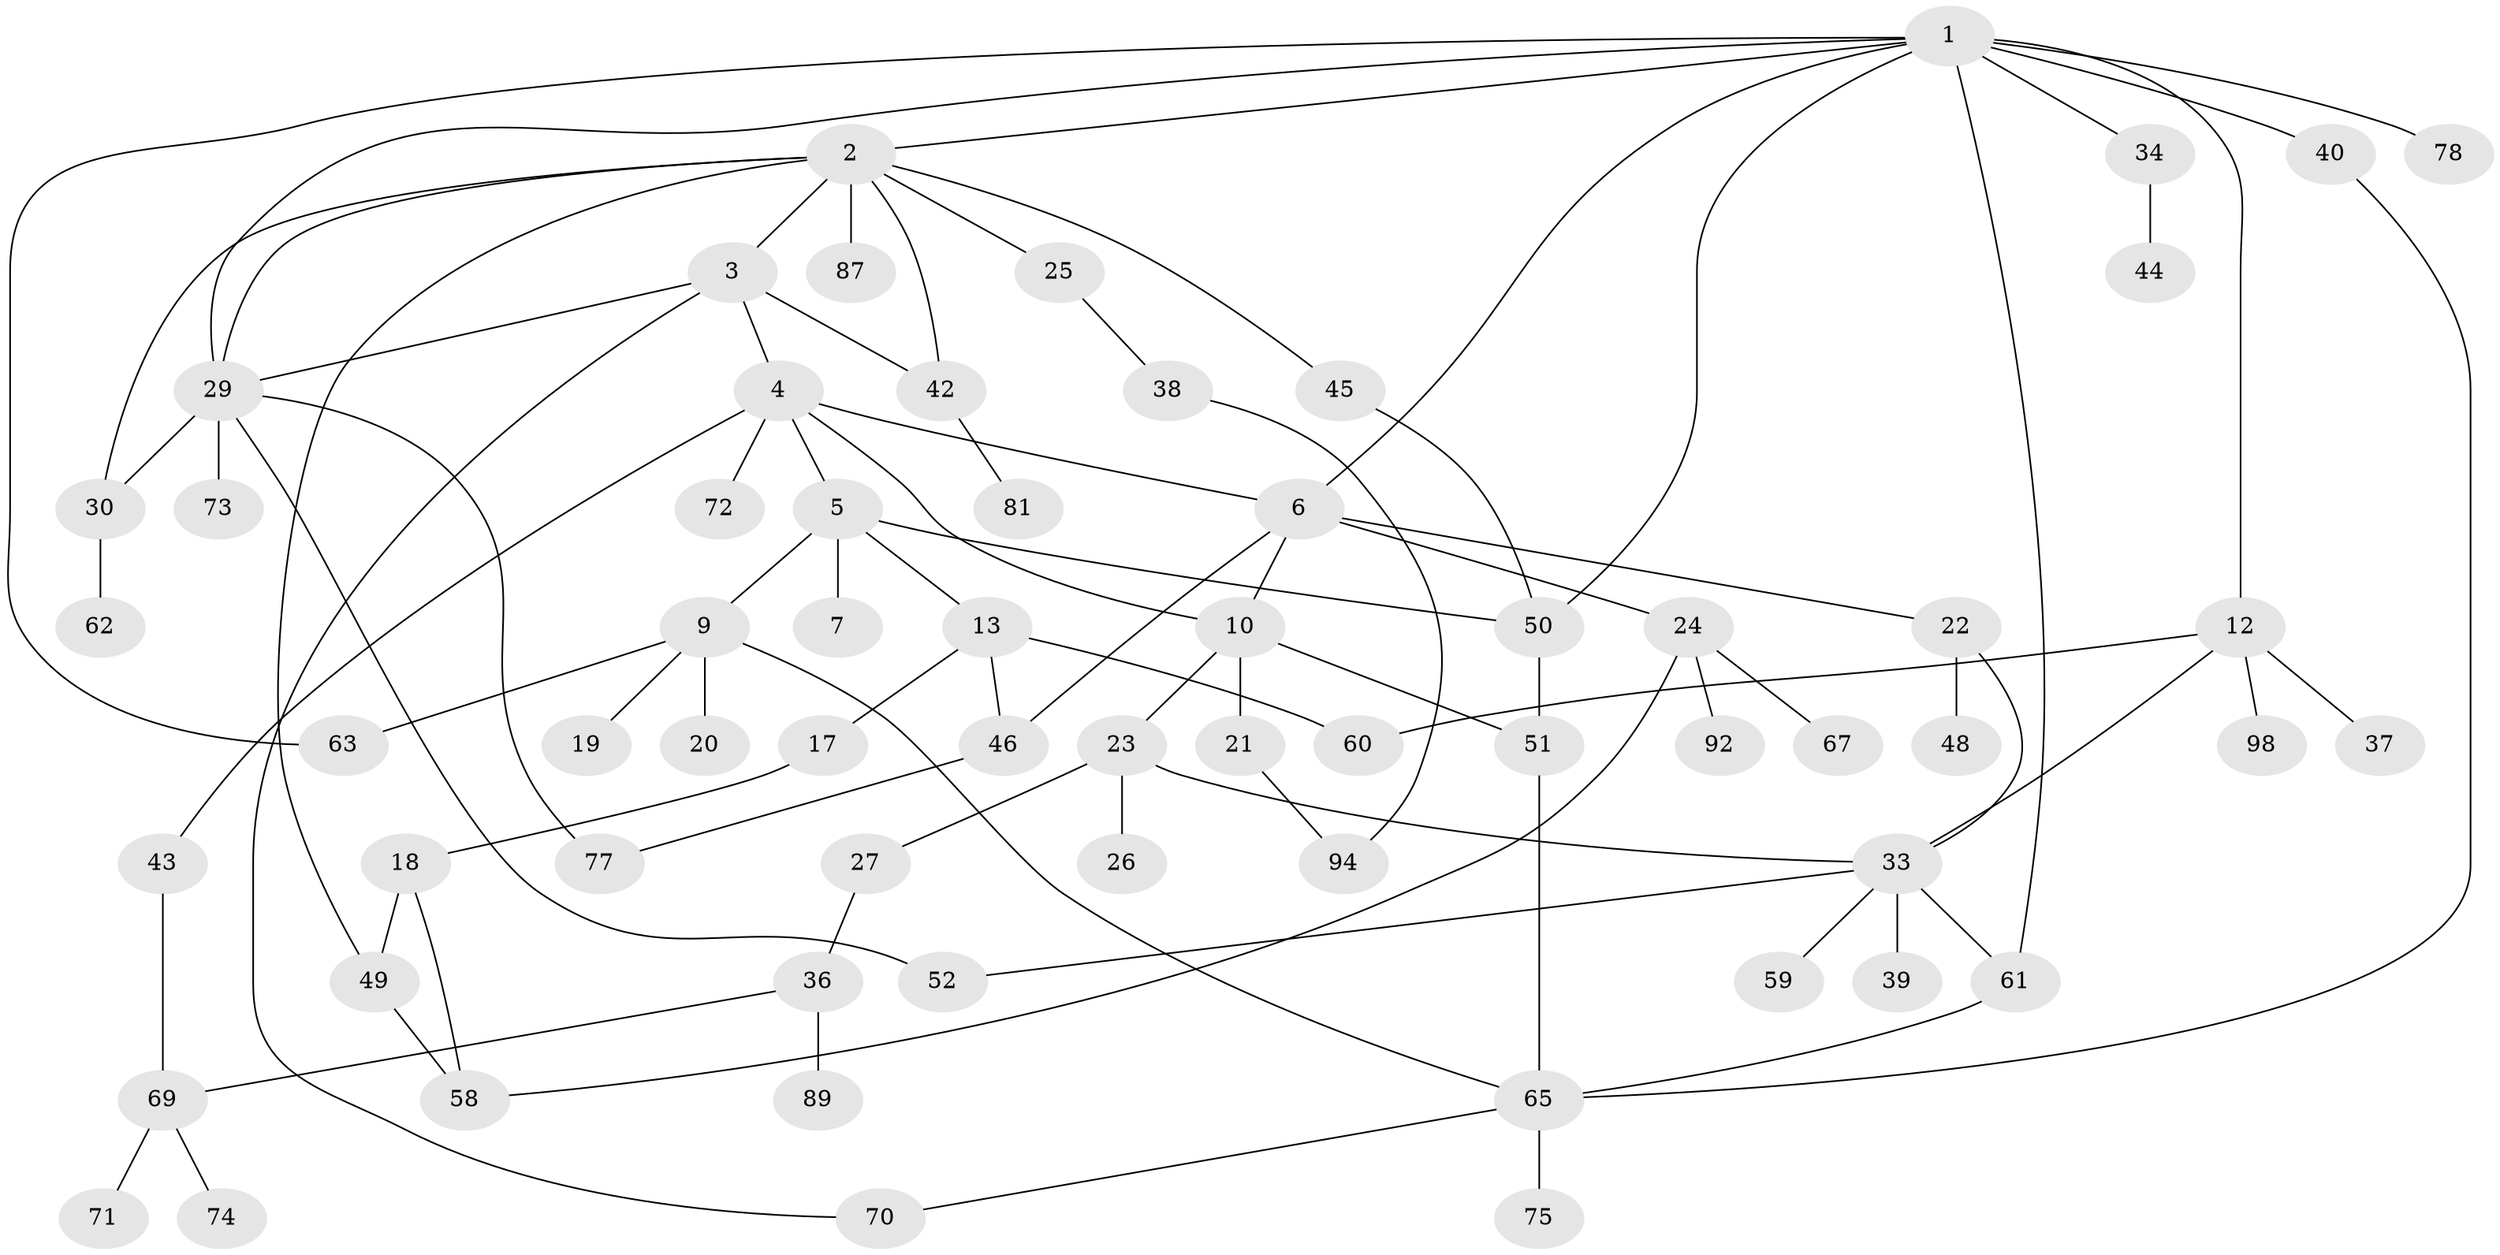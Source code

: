 // original degree distribution, {6: 0.04, 7: 0.01, 3: 0.16, 5: 0.06, 4: 0.13, 1: 0.31, 2: 0.29}
// Generated by graph-tools (version 1.1) at 2025/38/02/21/25 10:38:51]
// undirected, 64 vertices, 89 edges
graph export_dot {
graph [start="1"]
  node [color=gray90,style=filled];
  1 [super="+11"];
  2 [super="+8"];
  3 [super="+31"];
  4 [super="+85"];
  5;
  6 [super="+14"];
  7;
  9 [super="+15"];
  10 [super="+16"];
  12 [super="+28"];
  13 [super="+100"];
  17 [super="+47"];
  18 [super="+57"];
  19 [super="+32"];
  20;
  21 [super="+86"];
  22;
  23 [super="+68"];
  24 [super="+66"];
  25;
  26;
  27 [super="+95"];
  29 [super="+35"];
  30 [super="+41"];
  33 [super="+54"];
  34;
  36 [super="+96"];
  37;
  38 [super="+56"];
  39 [super="+93"];
  40 [super="+53"];
  42;
  43;
  44;
  45;
  46 [super="+79"];
  48;
  49 [super="+55"];
  50;
  51 [super="+80"];
  52 [super="+64"];
  58;
  59;
  60 [super="+82"];
  61 [super="+97"];
  62;
  63;
  65 [super="+83"];
  67;
  69 [super="+88"];
  70 [super="+84"];
  71;
  72;
  73 [super="+90"];
  74 [super="+76"];
  75;
  77;
  78;
  81 [super="+91"];
  87;
  89 [super="+99"];
  92;
  94;
  98;
  1 -- 2;
  1 -- 6;
  1 -- 12;
  1 -- 61;
  1 -- 78;
  1 -- 34;
  1 -- 50;
  1 -- 40;
  1 -- 29;
  1 -- 63;
  2 -- 3;
  2 -- 29;
  2 -- 30;
  2 -- 45;
  2 -- 49;
  2 -- 25;
  2 -- 42;
  2 -- 87;
  3 -- 4;
  3 -- 42;
  3 -- 29;
  3 -- 70;
  4 -- 5;
  4 -- 10;
  4 -- 43;
  4 -- 72;
  4 -- 6;
  5 -- 7;
  5 -- 9;
  5 -- 13;
  5 -- 50;
  6 -- 24;
  6 -- 46;
  6 -- 22;
  6 -- 10;
  9 -- 19;
  9 -- 65;
  9 -- 63;
  9 -- 20;
  10 -- 21;
  10 -- 51;
  10 -- 23;
  12 -- 37;
  12 -- 33;
  12 -- 98;
  12 -- 60;
  13 -- 17;
  13 -- 60;
  13 -- 46;
  17 -- 18;
  18 -- 58;
  18 -- 49;
  21 -- 94;
  22 -- 48;
  22 -- 33;
  23 -- 26;
  23 -- 27;
  23 -- 33;
  24 -- 58;
  24 -- 67;
  24 -- 92;
  25 -- 38;
  27 -- 36;
  29 -- 73;
  29 -- 30;
  29 -- 77;
  29 -- 52;
  30 -- 62;
  33 -- 39;
  33 -- 59;
  33 -- 61;
  33 -- 52;
  34 -- 44;
  36 -- 89;
  36 -- 69;
  38 -- 94;
  40 -- 65;
  42 -- 81;
  43 -- 69;
  45 -- 50;
  46 -- 77;
  49 -- 58;
  50 -- 51;
  51 -- 65;
  61 -- 65;
  65 -- 75;
  65 -- 70;
  69 -- 71;
  69 -- 74;
}
